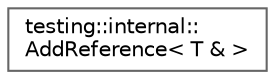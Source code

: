 digraph "Graphical Class Hierarchy"
{
 // LATEX_PDF_SIZE
  bgcolor="transparent";
  edge [fontname=Helvetica,fontsize=10,labelfontname=Helvetica,labelfontsize=10];
  node [fontname=Helvetica,fontsize=10,shape=box,height=0.2,width=0.4];
  rankdir="LR";
  Node0 [id="Node000000",label="testing::internal::\lAddReference\< T & \>",height=0.2,width=0.4,color="grey40", fillcolor="white", style="filled",URL="$structtesting_1_1internal_1_1_add_reference_3_01_t_01_6_01_4.html",tooltip=" "];
}
